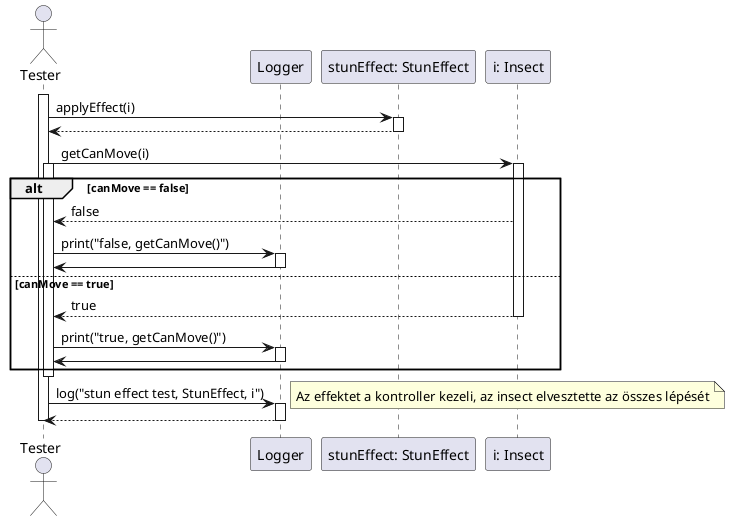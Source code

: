 @startuml stunEffect

actor Tester as tester

participant "Logger" as logger
participant "stunEffect: StunEffect" as speed
participant "i: Insect" as insect

activate tester

tester -> speed: applyEffect(i)
activate speed

speed --> tester
deactivate speed

tester -> insect: getCanMove(i)
activate insect
activate tester

alt canMove == false

insect --> tester: false
tester -> logger: print("false, getCanMove()")
activate logger
logger -> tester
deactivate logger

else canMove == true

insect --> tester: true
deactivate insect
tester -> logger: print("true, getCanMove()")
activate logger
logger -> tester
deactivate logger

end
deactivate tester

tester -> logger: log("stun effect test, StunEffect, i")
note right: Az effektet a kontroller kezeli, az insect elvesztette az összes lépését
activate logger

logger--> tester
deactivate logger

deactivate tester

@enduml